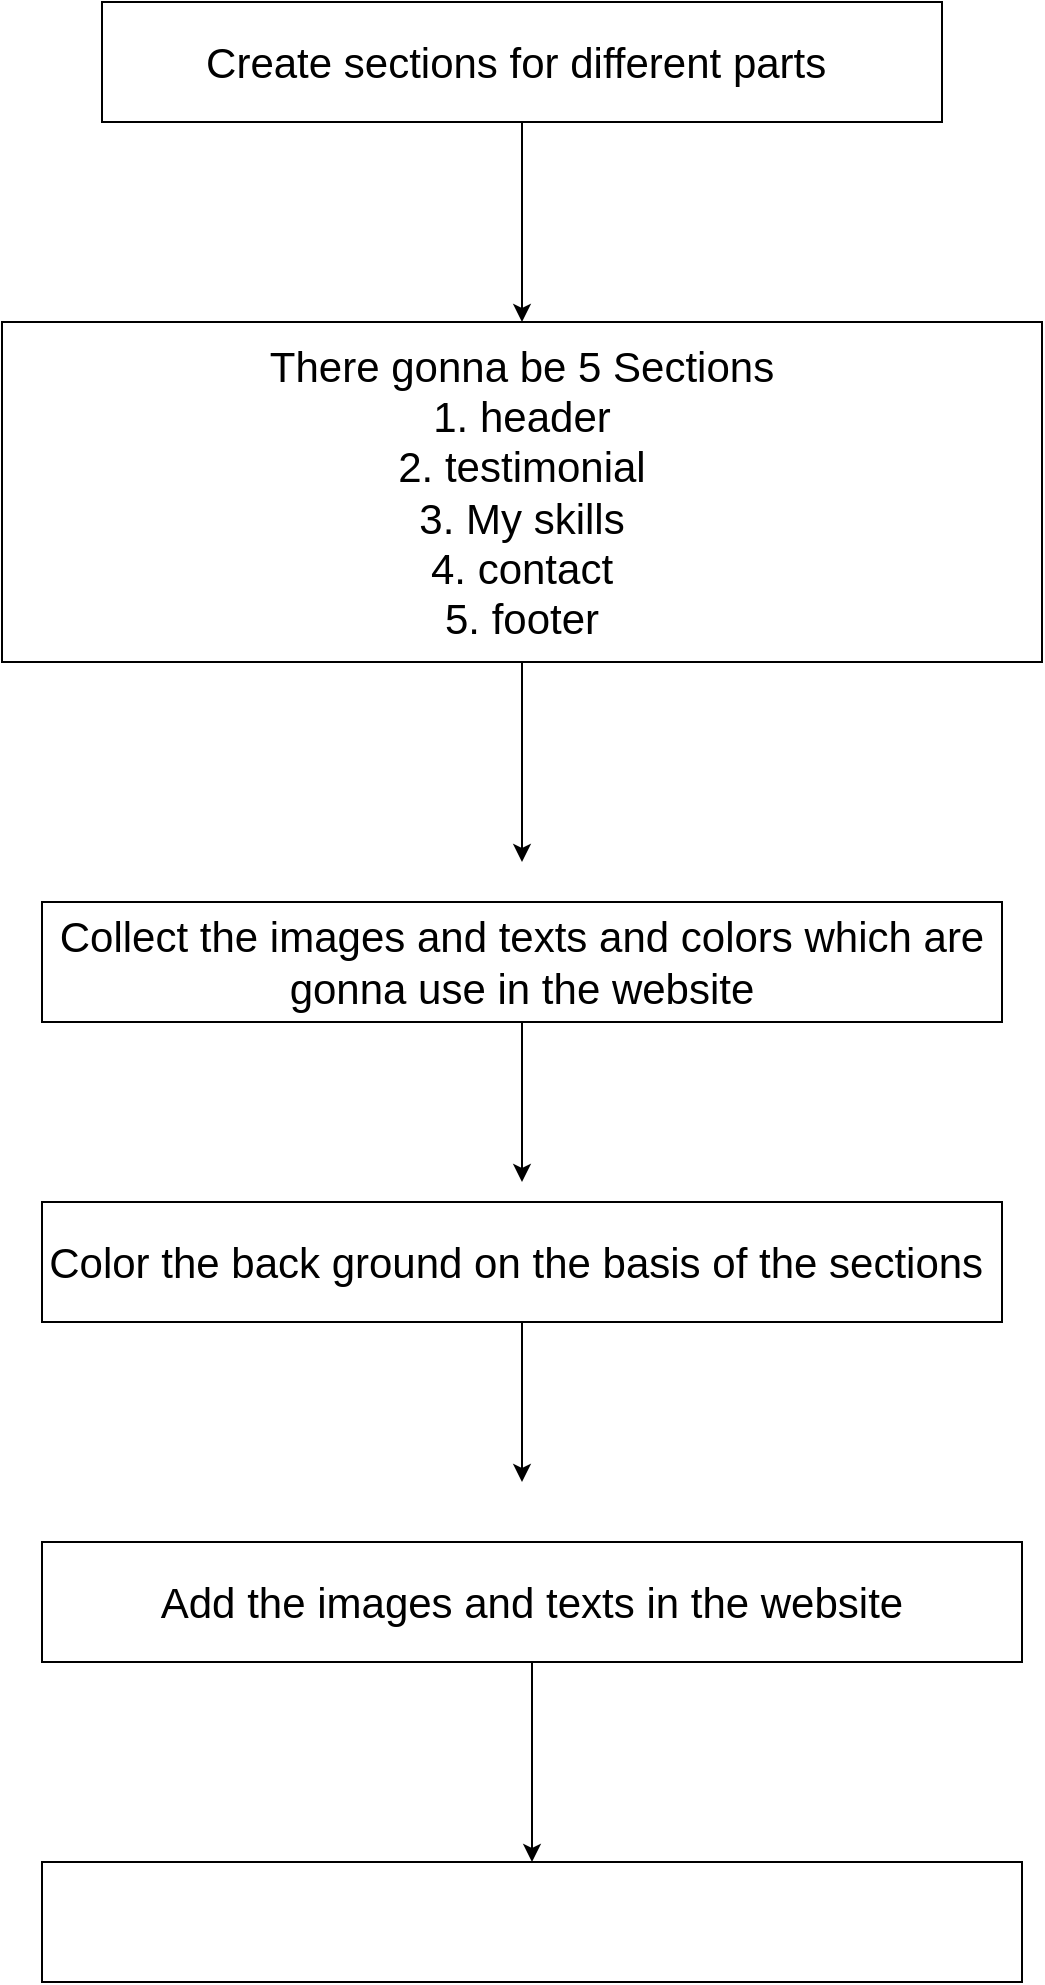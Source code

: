 <mxfile>
    <diagram id="G5TpKBp_8d1Z3_wkC15q" name="Page-1">
        <mxGraphModel dx="732" dy="585" grid="1" gridSize="10" guides="1" tooltips="1" connect="1" arrows="1" fold="1" page="1" pageScale="1" pageWidth="850" pageHeight="1100" math="0" shadow="0">
            <root>
                <mxCell id="0"/>
                <mxCell id="1" parent="0"/>
                <mxCell id="4" style="edgeStyle=none;html=1;fontSize=21;" edge="1" parent="1" source="3" target="5">
                    <mxGeometry relative="1" as="geometry">
                        <mxPoint x="340" y="520" as="targetPoint"/>
                    </mxGeometry>
                </mxCell>
                <mxCell id="3" value="&lt;span style=&quot;font-size: 21px;&quot;&gt;Create sections for different parts&amp;nbsp;&lt;/span&gt;" style="rounded=0;whiteSpace=wrap;html=1;" vertex="1" parent="1">
                    <mxGeometry x="130" y="350" width="420" height="60" as="geometry"/>
                </mxCell>
                <mxCell id="7" style="edgeStyle=none;html=1;fontSize=21;" edge="1" parent="1" source="5">
                    <mxGeometry relative="1" as="geometry">
                        <mxPoint x="340" y="780" as="targetPoint"/>
                    </mxGeometry>
                </mxCell>
                <mxCell id="5" value="There gonna be 5 Sections&lt;br&gt;1. header&lt;br&gt;2. testimonial&lt;br&gt;3. My skills&lt;br&gt;4. contact&lt;br&gt;5. footer" style="rounded=0;whiteSpace=wrap;html=1;fontSize=21;" vertex="1" parent="1">
                    <mxGeometry x="80" y="510" width="520" height="170" as="geometry"/>
                </mxCell>
                <mxCell id="8" style="edgeStyle=none;html=1;fontSize=21;" edge="1" parent="1" source="6">
                    <mxGeometry relative="1" as="geometry">
                        <mxPoint x="340" y="940" as="targetPoint"/>
                    </mxGeometry>
                </mxCell>
                <mxCell id="6" value="Collect the images and texts and colors which are gonna use in the website" style="rounded=0;whiteSpace=wrap;html=1;fontSize=21;" vertex="1" parent="1">
                    <mxGeometry x="100" y="800" width="480" height="60" as="geometry"/>
                </mxCell>
                <mxCell id="12" style="edgeStyle=none;html=1;fontSize=21;" edge="1" parent="1" source="9">
                    <mxGeometry relative="1" as="geometry">
                        <mxPoint x="340" y="1090" as="targetPoint"/>
                    </mxGeometry>
                </mxCell>
                <mxCell id="9" value="Color the back ground on the basis of the sections&amp;nbsp;" style="rounded=0;whiteSpace=wrap;html=1;fontSize=21;" vertex="1" parent="1">
                    <mxGeometry x="100" y="950" width="480" height="60" as="geometry"/>
                </mxCell>
                <mxCell id="15" style="edgeStyle=none;html=1;fontSize=21;" edge="1" parent="1" source="14" target="16">
                    <mxGeometry relative="1" as="geometry">
                        <mxPoint x="345" y="1280" as="targetPoint"/>
                    </mxGeometry>
                </mxCell>
                <mxCell id="14" value="Add the images and texts in the website" style="rounded=0;whiteSpace=wrap;html=1;fontSize=21;" vertex="1" parent="1">
                    <mxGeometry x="100" y="1120" width="490" height="60" as="geometry"/>
                </mxCell>
                <mxCell id="16" value="" style="rounded=0;whiteSpace=wrap;html=1;fontSize=21;" vertex="1" parent="1">
                    <mxGeometry x="100" y="1280" width="490" height="60" as="geometry"/>
                </mxCell>
            </root>
        </mxGraphModel>
    </diagram>
</mxfile>